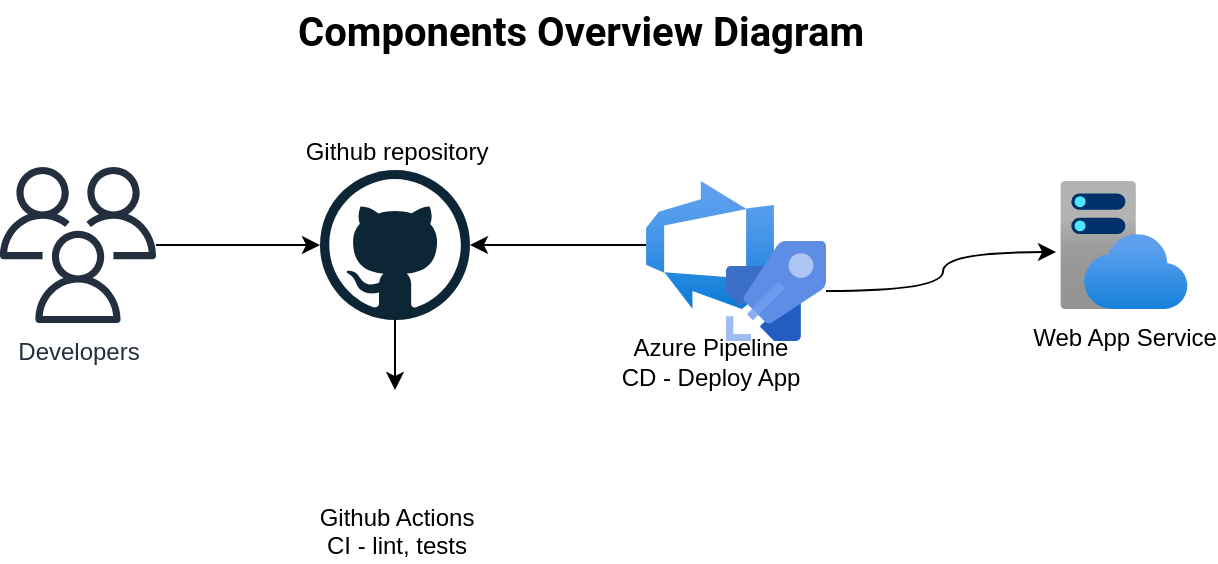 <mxfile version="15.4.3" type="device"><diagram id="VSLj9UJ8VLegHQqt3lKp" name="Page-1"><mxGraphModel dx="868" dy="1550" grid="1" gridSize="10" guides="1" tooltips="1" connect="1" arrows="1" fold="1" page="1" pageScale="1" pageWidth="850" pageHeight="1100" math="0" shadow="0"><root><mxCell id="0"/><mxCell id="1" parent="0"/><mxCell id="Ls-EH4YIojYrHRxlG-ZT-11" value="" style="edgeStyle=orthogonalEdgeStyle;rounded=0;orthogonalLoop=1;jettySize=auto;html=1;" edge="1" parent="1" source="Ls-EH4YIojYrHRxlG-ZT-2" target="Ls-EH4YIojYrHRxlG-ZT-3"><mxGeometry relative="1" as="geometry"/></mxCell><mxCell id="Ls-EH4YIojYrHRxlG-ZT-2" value="Github repository" style="dashed=0;outlineConnect=0;html=1;align=center;labelPosition=center;verticalLabelPosition=top;verticalAlign=bottom;shape=mxgraph.weblogos.github" vertex="1" parent="1"><mxGeometry x="330" y="80" width="75" height="75" as="geometry"/></mxCell><mxCell id="Ls-EH4YIojYrHRxlG-ZT-3" value="Github Actions&lt;br&gt;CI - lint, tests" style="shape=image;html=1;verticalAlign=top;verticalLabelPosition=bottom;labelBackgroundColor=#ffffff;imageAspect=0;aspect=fixed;image=https://cdn2.iconfinder.com/data/icons/arrows-and-universal-actions-icon-set/256/right_circle-128.png" vertex="1" parent="1"><mxGeometry x="342.5" y="190" width="50" height="50" as="geometry"/></mxCell><mxCell id="Ls-EH4YIojYrHRxlG-ZT-6" value="Web App Service" style="aspect=fixed;html=1;points=[];align=center;image;fontSize=12;image=img/lib/azure2/app_services/App_Service_Plans.svg;" vertex="1" parent="1"><mxGeometry x="700" y="85.5" width="64" height="64" as="geometry"/></mxCell><mxCell id="Ls-EH4YIojYrHRxlG-ZT-10" value="" style="edgeStyle=orthogonalEdgeStyle;rounded=0;orthogonalLoop=1;jettySize=auto;html=1;" edge="1" parent="1" source="Ls-EH4YIojYrHRxlG-ZT-7" target="Ls-EH4YIojYrHRxlG-ZT-2"><mxGeometry relative="1" as="geometry"/></mxCell><mxCell id="Ls-EH4YIojYrHRxlG-ZT-7" value="Developers" style="sketch=0;outlineConnect=0;fontColor=#232F3E;gradientColor=none;fillColor=#232F3E;strokeColor=none;dashed=0;verticalLabelPosition=bottom;verticalAlign=top;align=center;html=1;fontSize=12;fontStyle=0;aspect=fixed;pointerEvents=1;shape=mxgraph.aws4.users;" vertex="1" parent="1"><mxGeometry x="170" y="78.5" width="78" height="78" as="geometry"/></mxCell><mxCell id="Ls-EH4YIojYrHRxlG-ZT-9" value="" style="group" vertex="1" connectable="0" parent="1"><mxGeometry x="480" y="85.5" width="103" height="105" as="geometry"/></mxCell><mxCell id="Ls-EH4YIojYrHRxlG-ZT-4" value="" style="aspect=fixed;html=1;points=[];align=center;image;fontSize=12;image=img/lib/azure2/devops/Azure_DevOps.svg;" vertex="1" parent="Ls-EH4YIojYrHRxlG-ZT-9"><mxGeometry x="13" width="64" height="64" as="geometry"/></mxCell><mxCell id="Ls-EH4YIojYrHRxlG-ZT-5" value="" style="sketch=0;aspect=fixed;html=1;points=[];align=center;image;fontSize=12;image=img/lib/mscae/Azure_Pipelines.svg;" vertex="1" parent="Ls-EH4YIojYrHRxlG-ZT-9"><mxGeometry x="53" y="30" width="50" height="50" as="geometry"/></mxCell><mxCell id="Ls-EH4YIojYrHRxlG-ZT-8" value="Azure Pipeline&lt;br&gt;CD - Deploy App" style="text;html=1;align=center;verticalAlign=middle;resizable=0;points=[];autosize=1;strokeColor=none;fillColor=none;" vertex="1" parent="Ls-EH4YIojYrHRxlG-ZT-9"><mxGeometry x="-5" y="75" width="100" height="30" as="geometry"/></mxCell><mxCell id="Ls-EH4YIojYrHRxlG-ZT-12" style="edgeStyle=orthogonalEdgeStyle;orthogonalLoop=1;jettySize=auto;html=1;curved=1;" edge="1" parent="1" source="Ls-EH4YIojYrHRxlG-ZT-4" target="Ls-EH4YIojYrHRxlG-ZT-2"><mxGeometry relative="1" as="geometry"/></mxCell><mxCell id="Ls-EH4YIojYrHRxlG-ZT-13" style="edgeStyle=orthogonalEdgeStyle;orthogonalLoop=1;jettySize=auto;html=1;entryX=-0.031;entryY=0.555;entryDx=0;entryDy=0;entryPerimeter=0;curved=1;" edge="1" parent="1" source="Ls-EH4YIojYrHRxlG-ZT-5" target="Ls-EH4YIojYrHRxlG-ZT-6"><mxGeometry relative="1" as="geometry"/></mxCell><mxCell id="Ls-EH4YIojYrHRxlG-ZT-14" value="Components Overview Diagram" style="text;html=1;align=center;verticalAlign=middle;resizable=0;points=[];autosize=1;strokeColor=none;fillColor=none;strokeWidth=4;fontStyle=1;fontFamily=Roboto;fontSource=https%3A%2F%2Ffonts.googleapis.com%2Fcss%3Ffamily%3DRoboto;fontSize=20;" vertex="1" parent="1"><mxGeometry x="310" y="-5" width="300" height="30" as="geometry"/></mxCell></root></mxGraphModel></diagram></mxfile>